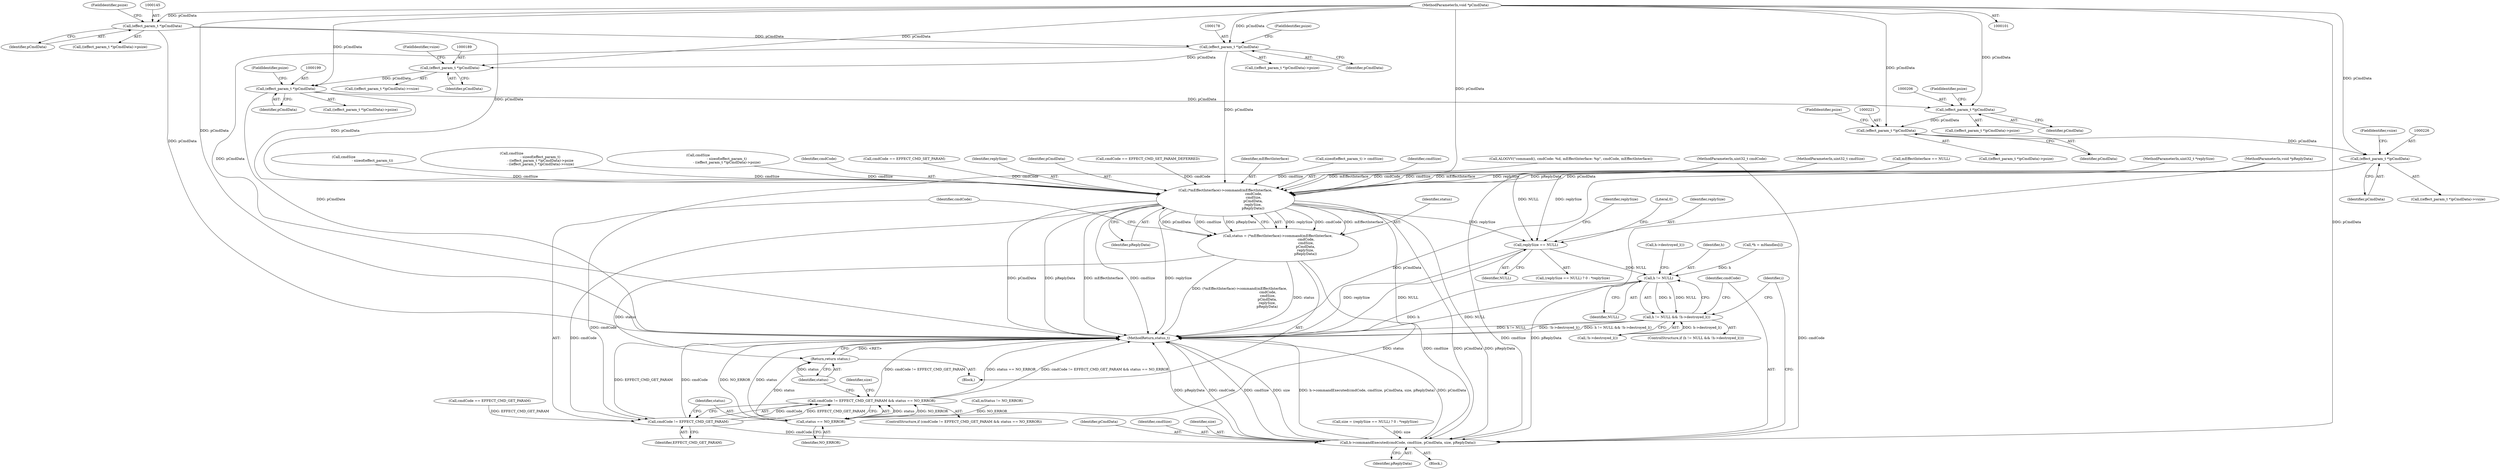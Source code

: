 digraph "0_Android_c894aa36be535886a8e5ff02cdbcd07dd24618f6@pointer" {
"1000144" [label="(Call,(effect_param_t *)pCmdData)"];
"1000104" [label="(MethodParameterIn,void *pCmdData)"];
"1000177" [label="(Call,(effect_param_t *)pCmdData)"];
"1000188" [label="(Call,(effect_param_t *)pCmdData)"];
"1000198" [label="(Call,(effect_param_t *)pCmdData)"];
"1000205" [label="(Call,(effect_param_t *)pCmdData)"];
"1000220" [label="(Call,(effect_param_t *)pCmdData)"];
"1000225" [label="(Call,(effect_param_t *)pCmdData)"];
"1000239" [label="(Call,(*mEffectInterface)->command(mEffectInterface,\n                                                    cmdCode,\n                                                    cmdSize,\n                                                   pCmdData,\n                                                   replySize,\n                                                   pReplyData))"];
"1000237" [label="(Call,status = (*mEffectInterface)->command(mEffectInterface,\n                                                    cmdCode,\n                                                    cmdSize,\n                                                   pCmdData,\n                                                   replySize,\n                                                   pReplyData))"];
"1000251" [label="(Call,status == NO_ERROR)"];
"1000247" [label="(Call,cmdCode != EFFECT_CMD_GET_PARAM && status == NO_ERROR)"];
"1000296" [label="(Return,return status;)"];
"1000248" [label="(Call,cmdCode != EFFECT_CMD_GET_PARAM)"];
"1000290" [label="(Call,h->commandExecuted(cmdCode, cmdSize, pCmdData, size, pReplyData))"];
"1000259" [label="(Call,replySize == NULL)"];
"1000284" [label="(Call,h != NULL)"];
"1000283" [label="(Call,h != NULL && !h->destroyed_l())"];
"1000297" [label="(Identifier,status)"];
"1000181" [label="(Call,cmdSize\n                                                     - sizeof(effect_param_t))"];
"1000177" [label="(Call,(effect_param_t *)pCmdData)"];
"1000104" [label="(MethodParameterIn,void *pCmdData)"];
"1000201" [label="(FieldIdentifier,psize)"];
"1000264" [label="(Identifier,replySize)"];
"1000262" [label="(Literal,0)"];
"1000295" [label="(Identifier,pReplyData)"];
"1000259" [label="(Call,replySize == NULL)"];
"1000293" [label="(Identifier,pCmdData)"];
"1000241" [label="(Identifier,cmdCode)"];
"1000253" [label="(Identifier,NO_ERROR)"];
"1000248" [label="(Call,cmdCode != EFFECT_CMD_GET_PARAM)"];
"1000277" [label="(Call,*h = mHandles[i])"];
"1000219" [label="(Call,((effect_param_t *)pCmdData)->psize)"];
"1000286" [label="(Identifier,NULL)"];
"1000125" [label="(Call,mStatus != NO_ERROR)"];
"1000239" [label="(Call,(*mEffectInterface)->command(mEffectInterface,\n                                                    cmdCode,\n                                                    cmdSize,\n                                                   pCmdData,\n                                                   replySize,\n                                                   pReplyData))"];
"1000204" [label="(Call,((effect_param_t *)pCmdData)->psize)"];
"1000238" [label="(Identifier,status)"];
"1000144" [label="(Call,(effect_param_t *)pCmdData)"];
"1000146" [label="(Identifier,pCmdData)"];
"1000245" [label="(Identifier,pReplyData)"];
"1000243" [label="(Identifier,pCmdData)"];
"1000187" [label="(Call,((effect_param_t *)pCmdData)->vsize)"];
"1000292" [label="(Identifier,cmdSize)"];
"1000294" [label="(Identifier,size)"];
"1000228" [label="(FieldIdentifier,vsize)"];
"1000225" [label="(Call,(effect_param_t *)pCmdData)"];
"1000190" [label="(Identifier,pCmdData)"];
"1000251" [label="(Call,status == NO_ERROR)"];
"1000258" [label="(Call,(replySize == NULL) ? 0 : *replySize)"];
"1000166" [label="(Call,cmdCode == EFFECT_CMD_SET_PARAM_DEFERRED)"];
"1000223" [label="(FieldIdentifier,psize)"];
"1000240" [label="(Identifier,mEffectInterface)"];
"1000170" [label="(Call,sizeof(effect_param_t) > cmdSize)"];
"1000242" [label="(Identifier,cmdSize)"];
"1000102" [label="(MethodParameterIn,uint32_t cmdCode)"];
"1000288" [label="(Call,h->destroyed_l())"];
"1000107" [label="(Block,)"];
"1000188" [label="(Call,(effect_param_t *)pCmdData)"];
"1000291" [label="(Identifier,cmdCode)"];
"1000180" [label="(FieldIdentifier,psize)"];
"1000106" [label="(MethodParameterIn,void *pReplyData)"];
"1000208" [label="(FieldIdentifier,psize)"];
"1000133" [label="(Call,cmdCode == EFFECT_CMD_GET_PARAM)"];
"1000252" [label="(Identifier,status)"];
"1000109" [label="(Call,ALOGVV(\"command(), cmdCode: %d, mEffectInterface: %p\", cmdCode, mEffectInterface))"];
"1000287" [label="(Call,!h->destroyed_l())"];
"1000118" [label="(Call,mEffectInterface == NULL)"];
"1000213" [label="(Call,cmdSize\n                                                     - sizeof(effect_param_t)\n                                                     - ((effect_param_t *)pCmdData)->psize\n                                                     - ((effect_param_t *)pCmdData)->vsize)"];
"1000283" [label="(Call,h != NULL && !h->destroyed_l())"];
"1000200" [label="(Identifier,pCmdData)"];
"1000261" [label="(Identifier,NULL)"];
"1000220" [label="(Call,(effect_param_t *)pCmdData)"];
"1000147" [label="(FieldIdentifier,psize)"];
"1000298" [label="(MethodReturn,status_t)"];
"1000205" [label="(Call,(effect_param_t *)pCmdData)"];
"1000247" [label="(Call,cmdCode != EFFECT_CMD_GET_PARAM && status == NO_ERROR)"];
"1000192" [label="(Call,cmdSize\n                                                     - sizeof(effect_param_t)\n                                                     - ((effect_param_t *)pCmdData)->psize)"];
"1000296" [label="(Return,return status;)"];
"1000179" [label="(Identifier,pCmdData)"];
"1000290" [label="(Call,h->commandExecuted(cmdCode, cmdSize, pCmdData, size, pReplyData))"];
"1000222" [label="(Identifier,pCmdData)"];
"1000207" [label="(Identifier,pCmdData)"];
"1000103" [label="(MethodParameterIn,uint32_t cmdSize)"];
"1000250" [label="(Identifier,EFFECT_CMD_GET_PARAM)"];
"1000227" [label="(Identifier,pCmdData)"];
"1000260" [label="(Identifier,replySize)"];
"1000224" [label="(Call,((effect_param_t *)pCmdData)->vsize)"];
"1000256" [label="(Call,size = (replySize == NULL) ? 0 : *replySize)"];
"1000237" [label="(Call,status = (*mEffectInterface)->command(mEffectInterface,\n                                                    cmdCode,\n                                                    cmdSize,\n                                                   pCmdData,\n                                                   replySize,\n                                                   pReplyData))"];
"1000246" [label="(ControlStructure,if (cmdCode != EFFECT_CMD_GET_PARAM && status == NO_ERROR))"];
"1000198" [label="(Call,(effect_param_t *)pCmdData)"];
"1000163" [label="(Call,cmdCode == EFFECT_CMD_SET_PARAM)"];
"1000244" [label="(Identifier,replySize)"];
"1000257" [label="(Identifier,size)"];
"1000176" [label="(Call,((effect_param_t *)pCmdData)->psize)"];
"1000197" [label="(Call,((effect_param_t *)pCmdData)->psize)"];
"1000105" [label="(MethodParameterIn,uint32_t *replySize)"];
"1000284" [label="(Call,h != NULL)"];
"1000249" [label="(Identifier,cmdCode)"];
"1000143" [label="(Call,((effect_param_t *)pCmdData)->psize)"];
"1000285" [label="(Identifier,h)"];
"1000289" [label="(Block,)"];
"1000274" [label="(Identifier,i)"];
"1000191" [label="(FieldIdentifier,vsize)"];
"1000282" [label="(ControlStructure,if (h != NULL && !h->destroyed_l()))"];
"1000144" -> "1000143"  [label="AST: "];
"1000144" -> "1000146"  [label="CFG: "];
"1000145" -> "1000144"  [label="AST: "];
"1000146" -> "1000144"  [label="AST: "];
"1000147" -> "1000144"  [label="CFG: "];
"1000144" -> "1000298"  [label="DDG: pCmdData"];
"1000104" -> "1000144"  [label="DDG: pCmdData"];
"1000144" -> "1000177"  [label="DDG: pCmdData"];
"1000144" -> "1000239"  [label="DDG: pCmdData"];
"1000104" -> "1000101"  [label="AST: "];
"1000104" -> "1000298"  [label="DDG: pCmdData"];
"1000104" -> "1000177"  [label="DDG: pCmdData"];
"1000104" -> "1000188"  [label="DDG: pCmdData"];
"1000104" -> "1000198"  [label="DDG: pCmdData"];
"1000104" -> "1000205"  [label="DDG: pCmdData"];
"1000104" -> "1000220"  [label="DDG: pCmdData"];
"1000104" -> "1000225"  [label="DDG: pCmdData"];
"1000104" -> "1000239"  [label="DDG: pCmdData"];
"1000104" -> "1000290"  [label="DDG: pCmdData"];
"1000177" -> "1000176"  [label="AST: "];
"1000177" -> "1000179"  [label="CFG: "];
"1000178" -> "1000177"  [label="AST: "];
"1000179" -> "1000177"  [label="AST: "];
"1000180" -> "1000177"  [label="CFG: "];
"1000177" -> "1000298"  [label="DDG: pCmdData"];
"1000177" -> "1000188"  [label="DDG: pCmdData"];
"1000177" -> "1000239"  [label="DDG: pCmdData"];
"1000188" -> "1000187"  [label="AST: "];
"1000188" -> "1000190"  [label="CFG: "];
"1000189" -> "1000188"  [label="AST: "];
"1000190" -> "1000188"  [label="AST: "];
"1000191" -> "1000188"  [label="CFG: "];
"1000188" -> "1000198"  [label="DDG: pCmdData"];
"1000198" -> "1000197"  [label="AST: "];
"1000198" -> "1000200"  [label="CFG: "];
"1000199" -> "1000198"  [label="AST: "];
"1000200" -> "1000198"  [label="AST: "];
"1000201" -> "1000198"  [label="CFG: "];
"1000198" -> "1000298"  [label="DDG: pCmdData"];
"1000198" -> "1000205"  [label="DDG: pCmdData"];
"1000198" -> "1000239"  [label="DDG: pCmdData"];
"1000205" -> "1000204"  [label="AST: "];
"1000205" -> "1000207"  [label="CFG: "];
"1000206" -> "1000205"  [label="AST: "];
"1000207" -> "1000205"  [label="AST: "];
"1000208" -> "1000205"  [label="CFG: "];
"1000205" -> "1000220"  [label="DDG: pCmdData"];
"1000220" -> "1000219"  [label="AST: "];
"1000220" -> "1000222"  [label="CFG: "];
"1000221" -> "1000220"  [label="AST: "];
"1000222" -> "1000220"  [label="AST: "];
"1000223" -> "1000220"  [label="CFG: "];
"1000220" -> "1000225"  [label="DDG: pCmdData"];
"1000225" -> "1000224"  [label="AST: "];
"1000225" -> "1000227"  [label="CFG: "];
"1000226" -> "1000225"  [label="AST: "];
"1000227" -> "1000225"  [label="AST: "];
"1000228" -> "1000225"  [label="CFG: "];
"1000225" -> "1000298"  [label="DDG: pCmdData"];
"1000225" -> "1000239"  [label="DDG: pCmdData"];
"1000239" -> "1000237"  [label="AST: "];
"1000239" -> "1000245"  [label="CFG: "];
"1000240" -> "1000239"  [label="AST: "];
"1000241" -> "1000239"  [label="AST: "];
"1000242" -> "1000239"  [label="AST: "];
"1000243" -> "1000239"  [label="AST: "];
"1000244" -> "1000239"  [label="AST: "];
"1000245" -> "1000239"  [label="AST: "];
"1000237" -> "1000239"  [label="CFG: "];
"1000239" -> "1000298"  [label="DDG: mEffectInterface"];
"1000239" -> "1000298"  [label="DDG: cmdSize"];
"1000239" -> "1000298"  [label="DDG: replySize"];
"1000239" -> "1000298"  [label="DDG: pReplyData"];
"1000239" -> "1000298"  [label="DDG: pCmdData"];
"1000239" -> "1000237"  [label="DDG: replySize"];
"1000239" -> "1000237"  [label="DDG: cmdCode"];
"1000239" -> "1000237"  [label="DDG: mEffectInterface"];
"1000239" -> "1000237"  [label="DDG: pCmdData"];
"1000239" -> "1000237"  [label="DDG: cmdSize"];
"1000239" -> "1000237"  [label="DDG: pReplyData"];
"1000109" -> "1000239"  [label="DDG: mEffectInterface"];
"1000118" -> "1000239"  [label="DDG: mEffectInterface"];
"1000163" -> "1000239"  [label="DDG: cmdCode"];
"1000166" -> "1000239"  [label="DDG: cmdCode"];
"1000102" -> "1000239"  [label="DDG: cmdCode"];
"1000181" -> "1000239"  [label="DDG: cmdSize"];
"1000213" -> "1000239"  [label="DDG: cmdSize"];
"1000192" -> "1000239"  [label="DDG: cmdSize"];
"1000170" -> "1000239"  [label="DDG: cmdSize"];
"1000103" -> "1000239"  [label="DDG: cmdSize"];
"1000105" -> "1000239"  [label="DDG: replySize"];
"1000106" -> "1000239"  [label="DDG: pReplyData"];
"1000239" -> "1000248"  [label="DDG: cmdCode"];
"1000239" -> "1000259"  [label="DDG: replySize"];
"1000239" -> "1000290"  [label="DDG: cmdSize"];
"1000239" -> "1000290"  [label="DDG: pCmdData"];
"1000239" -> "1000290"  [label="DDG: pReplyData"];
"1000237" -> "1000107"  [label="AST: "];
"1000238" -> "1000237"  [label="AST: "];
"1000249" -> "1000237"  [label="CFG: "];
"1000237" -> "1000298"  [label="DDG: (*mEffectInterface)->command(mEffectInterface,\n                                                    cmdCode,\n                                                    cmdSize,\n                                                   pCmdData,\n                                                   replySize,\n                                                   pReplyData)"];
"1000237" -> "1000298"  [label="DDG: status"];
"1000237" -> "1000251"  [label="DDG: status"];
"1000237" -> "1000296"  [label="DDG: status"];
"1000251" -> "1000247"  [label="AST: "];
"1000251" -> "1000253"  [label="CFG: "];
"1000252" -> "1000251"  [label="AST: "];
"1000253" -> "1000251"  [label="AST: "];
"1000247" -> "1000251"  [label="CFG: "];
"1000251" -> "1000298"  [label="DDG: NO_ERROR"];
"1000251" -> "1000298"  [label="DDG: status"];
"1000251" -> "1000247"  [label="DDG: status"];
"1000251" -> "1000247"  [label="DDG: NO_ERROR"];
"1000125" -> "1000251"  [label="DDG: NO_ERROR"];
"1000251" -> "1000296"  [label="DDG: status"];
"1000247" -> "1000246"  [label="AST: "];
"1000247" -> "1000248"  [label="CFG: "];
"1000248" -> "1000247"  [label="AST: "];
"1000257" -> "1000247"  [label="CFG: "];
"1000297" -> "1000247"  [label="CFG: "];
"1000247" -> "1000298"  [label="DDG: cmdCode != EFFECT_CMD_GET_PARAM"];
"1000247" -> "1000298"  [label="DDG: status == NO_ERROR"];
"1000247" -> "1000298"  [label="DDG: cmdCode != EFFECT_CMD_GET_PARAM && status == NO_ERROR"];
"1000248" -> "1000247"  [label="DDG: cmdCode"];
"1000248" -> "1000247"  [label="DDG: EFFECT_CMD_GET_PARAM"];
"1000296" -> "1000107"  [label="AST: "];
"1000296" -> "1000297"  [label="CFG: "];
"1000297" -> "1000296"  [label="AST: "];
"1000298" -> "1000296"  [label="CFG: "];
"1000296" -> "1000298"  [label="DDG: <RET>"];
"1000297" -> "1000296"  [label="DDG: status"];
"1000248" -> "1000250"  [label="CFG: "];
"1000249" -> "1000248"  [label="AST: "];
"1000250" -> "1000248"  [label="AST: "];
"1000252" -> "1000248"  [label="CFG: "];
"1000248" -> "1000298"  [label="DDG: EFFECT_CMD_GET_PARAM"];
"1000248" -> "1000298"  [label="DDG: cmdCode"];
"1000102" -> "1000248"  [label="DDG: cmdCode"];
"1000133" -> "1000248"  [label="DDG: EFFECT_CMD_GET_PARAM"];
"1000248" -> "1000290"  [label="DDG: cmdCode"];
"1000290" -> "1000289"  [label="AST: "];
"1000290" -> "1000295"  [label="CFG: "];
"1000291" -> "1000290"  [label="AST: "];
"1000292" -> "1000290"  [label="AST: "];
"1000293" -> "1000290"  [label="AST: "];
"1000294" -> "1000290"  [label="AST: "];
"1000295" -> "1000290"  [label="AST: "];
"1000274" -> "1000290"  [label="CFG: "];
"1000290" -> "1000298"  [label="DDG: cmdCode"];
"1000290" -> "1000298"  [label="DDG: cmdSize"];
"1000290" -> "1000298"  [label="DDG: size"];
"1000290" -> "1000298"  [label="DDG: h->commandExecuted(cmdCode, cmdSize, pCmdData, size, pReplyData)"];
"1000290" -> "1000298"  [label="DDG: pCmdData"];
"1000290" -> "1000298"  [label="DDG: pReplyData"];
"1000102" -> "1000290"  [label="DDG: cmdCode"];
"1000103" -> "1000290"  [label="DDG: cmdSize"];
"1000256" -> "1000290"  [label="DDG: size"];
"1000106" -> "1000290"  [label="DDG: pReplyData"];
"1000259" -> "1000258"  [label="AST: "];
"1000259" -> "1000261"  [label="CFG: "];
"1000260" -> "1000259"  [label="AST: "];
"1000261" -> "1000259"  [label="AST: "];
"1000262" -> "1000259"  [label="CFG: "];
"1000264" -> "1000259"  [label="CFG: "];
"1000259" -> "1000298"  [label="DDG: replySize"];
"1000259" -> "1000298"  [label="DDG: NULL"];
"1000105" -> "1000259"  [label="DDG: replySize"];
"1000118" -> "1000259"  [label="DDG: NULL"];
"1000259" -> "1000284"  [label="DDG: NULL"];
"1000284" -> "1000283"  [label="AST: "];
"1000284" -> "1000286"  [label="CFG: "];
"1000285" -> "1000284"  [label="AST: "];
"1000286" -> "1000284"  [label="AST: "];
"1000288" -> "1000284"  [label="CFG: "];
"1000283" -> "1000284"  [label="CFG: "];
"1000284" -> "1000298"  [label="DDG: NULL"];
"1000284" -> "1000298"  [label="DDG: h"];
"1000284" -> "1000283"  [label="DDG: h"];
"1000284" -> "1000283"  [label="DDG: NULL"];
"1000277" -> "1000284"  [label="DDG: h"];
"1000283" -> "1000282"  [label="AST: "];
"1000283" -> "1000287"  [label="CFG: "];
"1000287" -> "1000283"  [label="AST: "];
"1000291" -> "1000283"  [label="CFG: "];
"1000274" -> "1000283"  [label="CFG: "];
"1000283" -> "1000298"  [label="DDG: h != NULL"];
"1000283" -> "1000298"  [label="DDG: !h->destroyed_l()"];
"1000283" -> "1000298"  [label="DDG: h != NULL && !h->destroyed_l()"];
"1000287" -> "1000283"  [label="DDG: h->destroyed_l()"];
}
